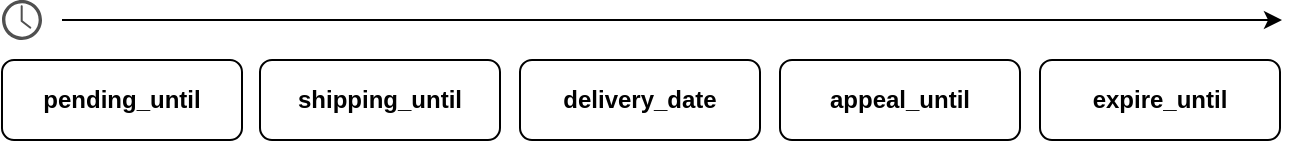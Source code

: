 <mxfile version="26.0.5">
  <diagram name="Página-1" id="YUQZHmb_fy5dut_F2jLs">
    <mxGraphModel dx="989" dy="566" grid="1" gridSize="10" guides="1" tooltips="1" connect="1" arrows="1" fold="1" page="1" pageScale="1" pageWidth="827" pageHeight="1169" math="0" shadow="0">
      <root>
        <mxCell id="0" />
        <mxCell id="1" parent="0" />
        <mxCell id="DZe-FytrtsbUr5hA8pX9-1" value="" style="endArrow=classic;html=1;rounded=0;" edge="1" parent="1">
          <mxGeometry width="50" height="50" relative="1" as="geometry">
            <mxPoint x="60" y="300" as="sourcePoint" />
            <mxPoint x="670" y="300" as="targetPoint" />
          </mxGeometry>
        </mxCell>
        <mxCell id="DZe-FytrtsbUr5hA8pX9-3" value="expire_until" style="rounded=1;whiteSpace=wrap;html=1;fontStyle=1" vertex="1" parent="1">
          <mxGeometry x="549" y="320" width="120" height="40" as="geometry" />
        </mxCell>
        <mxCell id="DZe-FytrtsbUr5hA8pX9-4" value="&lt;b&gt;delivery_date&lt;/b&gt;" style="rounded=1;whiteSpace=wrap;html=1;" vertex="1" parent="1">
          <mxGeometry x="289" y="320" width="120" height="40" as="geometry" />
        </mxCell>
        <mxCell id="DZe-FytrtsbUr5hA8pX9-5" value="appeal_until" style="rounded=1;whiteSpace=wrap;html=1;fontStyle=1" vertex="1" parent="1">
          <mxGeometry x="419" y="320" width="120" height="40" as="geometry" />
        </mxCell>
        <mxCell id="DZe-FytrtsbUr5hA8pX9-6" value="&lt;b&gt;shipping_until&lt;/b&gt;" style="rounded=1;whiteSpace=wrap;html=1;" vertex="1" parent="1">
          <mxGeometry x="159" y="320" width="120" height="40" as="geometry" />
        </mxCell>
        <mxCell id="DZe-FytrtsbUr5hA8pX9-7" value="&lt;b&gt;pending_until&lt;/b&gt;" style="rounded=1;whiteSpace=wrap;html=1;" vertex="1" parent="1">
          <mxGeometry x="30" y="320" width="120" height="40" as="geometry" />
        </mxCell>
        <mxCell id="DZe-FytrtsbUr5hA8pX9-8" value="" style="sketch=0;pointerEvents=1;shadow=0;dashed=0;html=1;strokeColor=none;fillColor=#505050;labelPosition=center;verticalLabelPosition=bottom;verticalAlign=top;outlineConnect=0;align=center;shape=mxgraph.office.concepts.clock;" vertex="1" parent="1">
          <mxGeometry x="30" y="290" width="20" height="20" as="geometry" />
        </mxCell>
      </root>
    </mxGraphModel>
  </diagram>
</mxfile>
